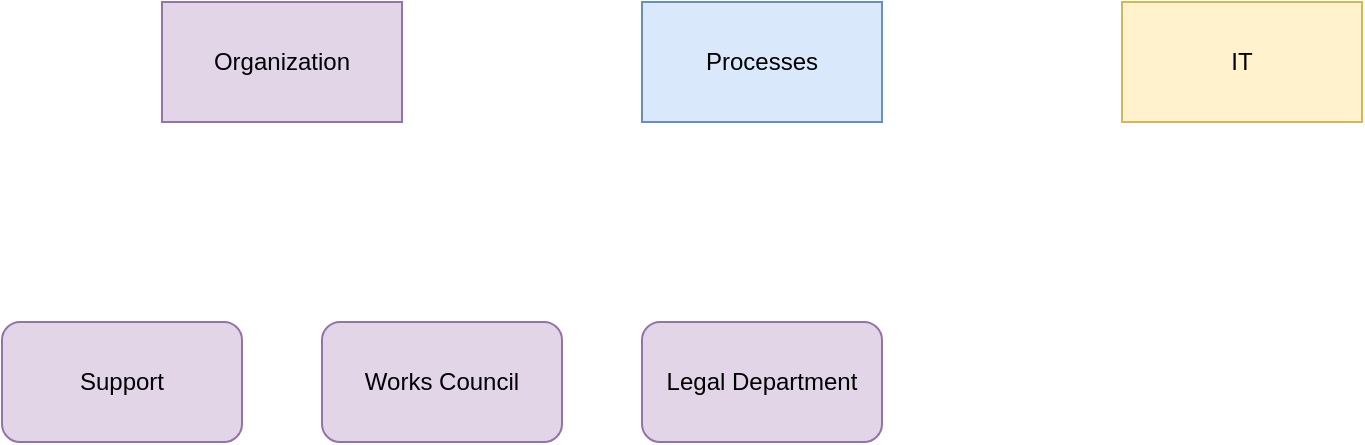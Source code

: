 <mxfile pages="1" version="11.2.1" type="github"><diagram id="6UhvuR8kAws0gX8IWzRO" name="Page-1"><mxGraphModel dx="758" dy="361" grid="1" gridSize="10" guides="1" tooltips="1" connect="1" arrows="1" fold="1" page="1" pageScale="1" pageWidth="1100" pageHeight="850" math="0" shadow="0"><root><mxCell id="0"/><mxCell id="1" parent="0"/><mxCell id="fvCxbZBQa9XaLPpQ3wIv-1" value="Processes" style="rounded=0;whiteSpace=wrap;html=1;fillColor=#dae8fc;strokeColor=#6c8ebf;" vertex="1" parent="1"><mxGeometry x="360" y="120" width="120" height="60" as="geometry"/></mxCell><mxCell id="fvCxbZBQa9XaLPpQ3wIv-2" value="IT" style="rounded=0;whiteSpace=wrap;html=1;fillColor=#fff2cc;strokeColor=#d6b656;" vertex="1" parent="1"><mxGeometry x="600" y="120" width="120" height="60" as="geometry"/></mxCell><mxCell id="fvCxbZBQa9XaLPpQ3wIv-3" value="Organization" style="rounded=0;whiteSpace=wrap;html=1;fillColor=#e1d5e7;strokeColor=#9673a6;" vertex="1" parent="1"><mxGeometry x="120" y="120" width="120" height="60" as="geometry"/></mxCell><mxCell id="fvCxbZBQa9XaLPpQ3wIv-5" value="Support" style="rounded=1;whiteSpace=wrap;html=1;fillColor=#e1d5e7;strokeColor=#9673a6;" vertex="1" parent="1"><mxGeometry x="40" y="280" width="120" height="60" as="geometry"/></mxCell><mxCell id="fvCxbZBQa9XaLPpQ3wIv-6" value="Works Council" style="rounded=1;whiteSpace=wrap;html=1;fillColor=#e1d5e7;strokeColor=#9673a6;" vertex="1" parent="1"><mxGeometry x="200" y="280" width="120" height="60" as="geometry"/></mxCell><mxCell id="fvCxbZBQa9XaLPpQ3wIv-7" value="Legal Department" style="rounded=1;whiteSpace=wrap;html=1;fillColor=#e1d5e7;strokeColor=#9673a6;" vertex="1" parent="1"><mxGeometry x="360" y="280" width="120" height="60" as="geometry"/></mxCell></root></mxGraphModel></diagram></mxfile>